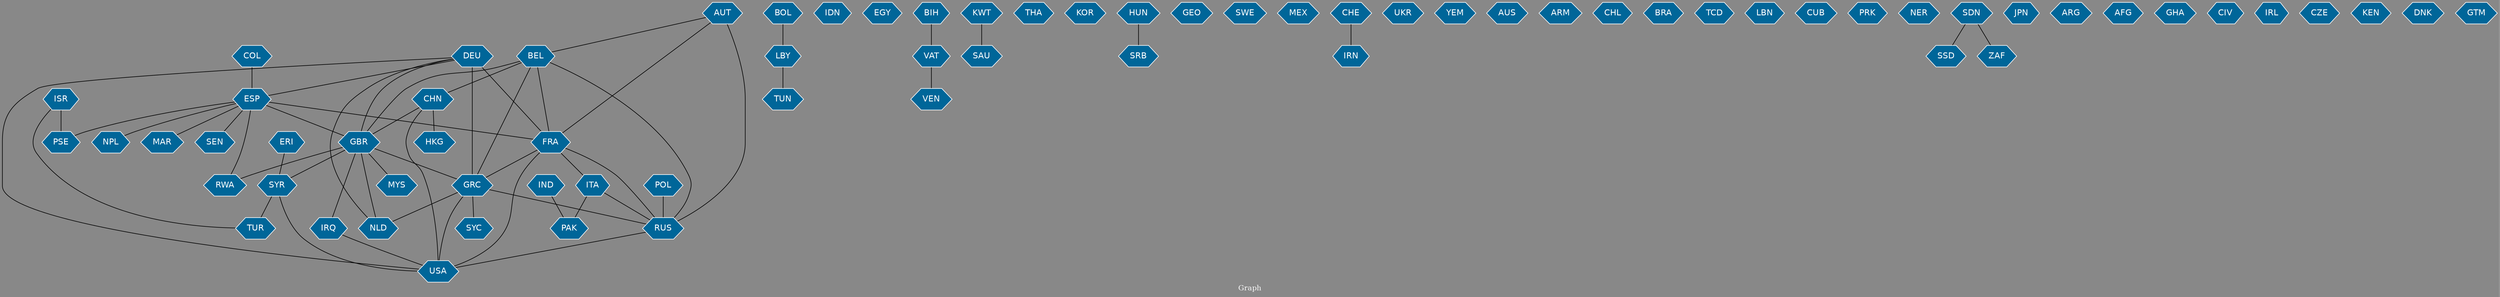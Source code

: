 // Countries together in item graph
graph {
	graph [bgcolor="#888888" fontcolor=white fontsize=12 label="Graph" outputorder=edgesfirst overlap=prism]
	node [color=white fillcolor="#006699" fontcolor=white fontname=Helvetica shape=hexagon style=filled]
	edge [arrowhead=open color=black fontcolor=white fontname=Courier fontsize=12]
		FRA [label=FRA]
		USA [label=USA]
		TUN [label=TUN]
		IDN [label=IDN]
		EGY [label=EGY]
		MYS [label=MYS]
		ISR [label=ISR]
		PSE [label=PSE]
		GRC [label=GRC]
		GBR [label=GBR]
		VEN [label=VEN]
		PAK [label=PAK]
		SAU [label=SAU]
		THA [label=THA]
		KOR [label=KOR]
		SRB [label=SRB]
		HUN [label=HUN]
		IND [label=IND]
		RUS [label=RUS]
		BEL [label=BEL]
		CHN [label=CHN]
		NLD [label=NLD]
		DEU [label=DEU]
		GEO [label=GEO]
		NPL [label=NPL]
		TUR [label=TUR]
		SWE [label=SWE]
		ITA [label=ITA]
		MEX [label=MEX]
		CHE [label=CHE]
		IRN [label=IRN]
		ESP [label=ESP]
		UKR [label=UKR]
		SYC [label=SYC]
		SYR [label=SYR]
		YEM [label=YEM]
		HKG [label=HKG]
		BIH [label=BIH]
		VAT [label=VAT]
		RWA [label=RWA]
		AUS [label=AUS]
		ARM [label=ARM]
		CHL [label=CHL]
		BRA [label=BRA]
		TCD [label=TCD]
		LBN [label=LBN]
		IRQ [label=IRQ]
		KWT [label=KWT]
		CUB [label=CUB]
		PRK [label=PRK]
		LBY [label=LBY]
		NER [label=NER]
		MAR [label=MAR]
		AUT [label=AUT]
		SSD [label=SSD]
		SDN [label=SDN]
		JPN [label=JPN]
		ARG [label=ARG]
		AFG [label=AFG]
		ZAF [label=ZAF]
		SEN [label=SEN]
		BOL [label=BOL]
		GHA [label=GHA]
		ERI [label=ERI]
		COL [label=COL]
		CIV [label=CIV]
		IRL [label=IRL]
		CZE [label=CZE]
		KEN [label=KEN]
		DNK [label=DNK]
		GTM [label=GTM]
		POL [label=POL]
			GRC -- USA [weight=1]
			GRC -- RUS [weight=1]
			FRA -- USA [weight=4]
			DEU -- FRA [weight=5]
			ESP -- PSE [weight=1]
			ISR -- PSE [weight=5]
			SYR -- TUR [weight=3]
			SYR -- USA [weight=1]
			AUT -- FRA [weight=1]
			IND -- PAK [weight=1]
			CHN -- USA [weight=1]
			KWT -- SAU [weight=1]
			COL -- ESP [weight=1]
			CHN -- GBR [weight=1]
			HUN -- SRB [weight=3]
			ESP -- SEN [weight=1]
			IRQ -- USA [weight=1]
			ESP -- FRA [weight=1]
			AUT -- RUS [weight=1]
			ITA -- PAK [weight=1]
			ESP -- NPL [weight=1]
			LBY -- TUN [weight=1]
			ITA -- RUS [weight=1]
			GBR -- RWA [weight=2]
			BEL -- GBR [weight=1]
			BIH -- VAT [weight=1]
			ISR -- TUR [weight=1]
			POL -- RUS [weight=1]
			BOL -- LBY [weight=1]
			CHE -- IRN [weight=1]
			DEU -- GBR [weight=1]
			DEU -- NLD [weight=1]
			SDN -- ZAF [weight=1]
			ESP -- MAR [weight=1]
			GBR -- NLD [weight=1]
			RUS -- USA [weight=1]
			BEL -- GRC [weight=3]
			DEU -- USA [weight=2]
			BEL -- RUS [weight=3]
			BEL -- FRA [weight=1]
			FRA -- RUS [weight=1]
			FRA -- ITA [weight=2]
			DEU -- GRC [weight=3]
			SDN -- SSD [weight=1]
			BEL -- CHN [weight=1]
			ESP -- GBR [weight=2]
			ERI -- SYR [weight=1]
			GRC -- NLD [weight=1]
			GRC -- SYC [weight=1]
			GBR -- GRC [weight=2]
			FRA -- GRC [weight=2]
			ESP -- RWA [weight=2]
			AUT -- BEL [weight=1]
			VAT -- VEN [weight=1]
			GBR -- MYS [weight=4]
			DEU -- ESP [weight=1]
			GBR -- IRQ [weight=1]
			GBR -- SYR [weight=3]
			CHN -- HKG [weight=1]
}
